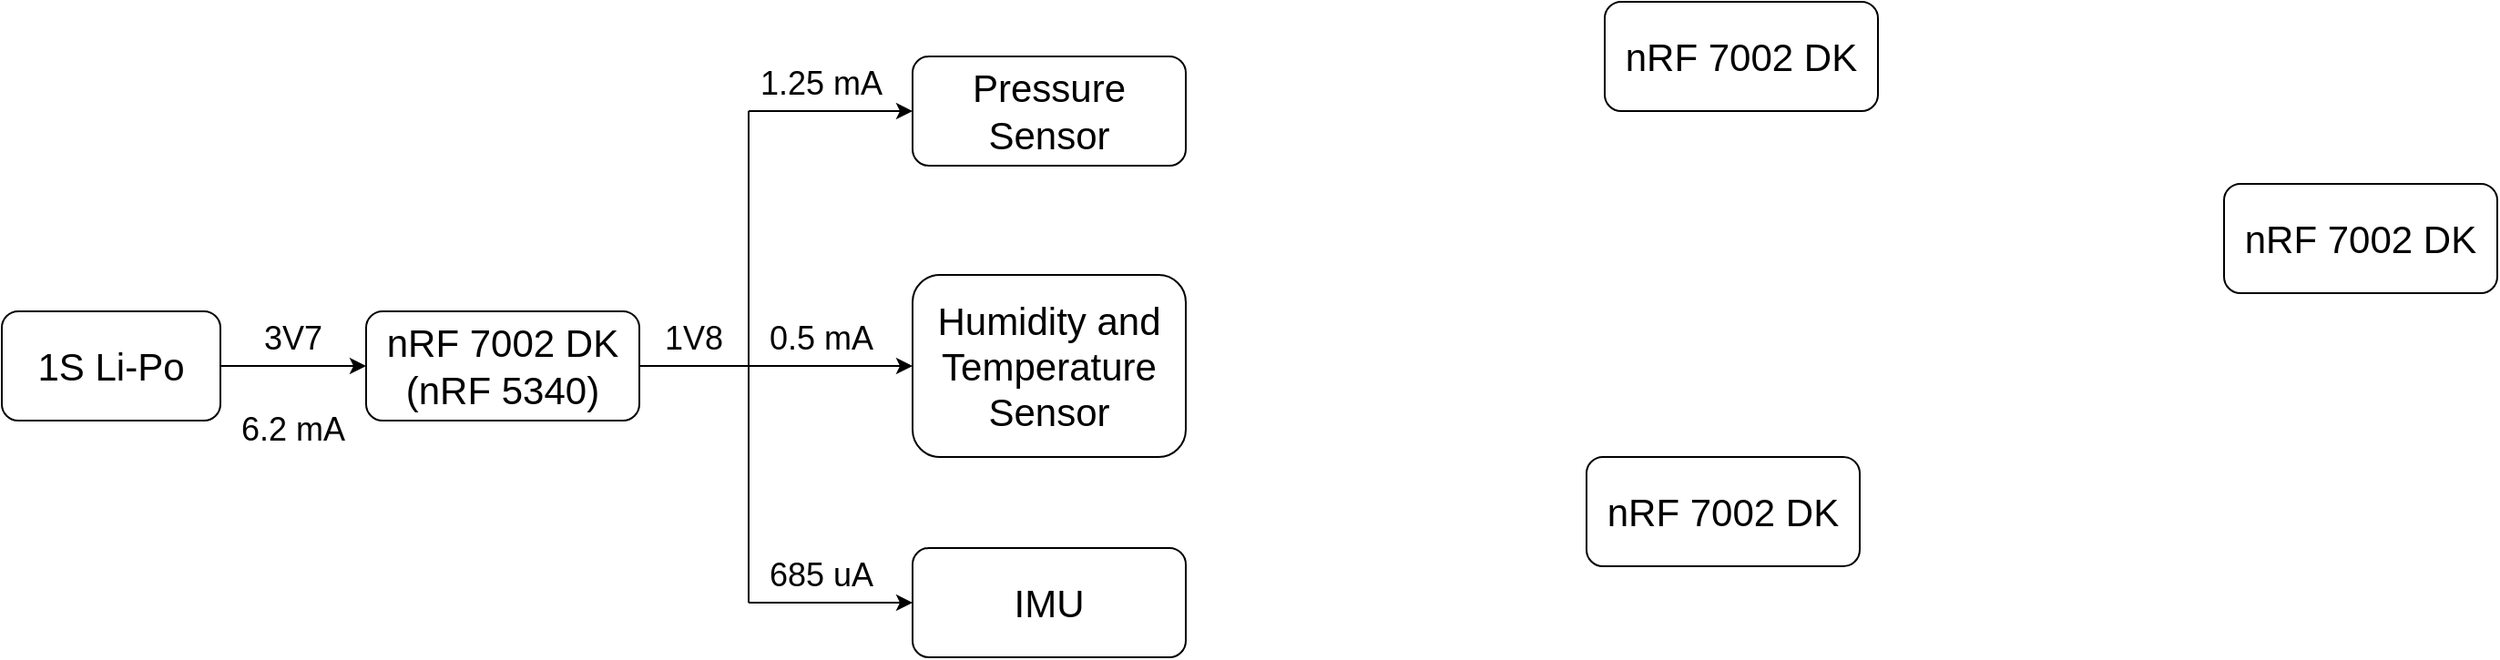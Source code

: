 <mxfile version="28.2.5">
  <diagram name="第 1 页" id="E2O9zqp3i6Xpa0Hee3S6">
    <mxGraphModel dx="815" dy="570" grid="1" gridSize="10" guides="1" tooltips="1" connect="1" arrows="1" fold="1" page="1" pageScale="1" pageWidth="827" pageHeight="1169" math="0" shadow="0">
      <root>
        <mxCell id="0" />
        <mxCell id="1" parent="0" />
        <mxCell id="bbcPa2-DJn3oHMA3QkiS-9" value="" style="edgeStyle=orthogonalEdgeStyle;rounded=0;orthogonalLoop=1;jettySize=auto;html=1;" edge="1" parent="1" source="bbcPa2-DJn3oHMA3QkiS-1" target="bbcPa2-DJn3oHMA3QkiS-2">
          <mxGeometry relative="1" as="geometry" />
        </mxCell>
        <mxCell id="bbcPa2-DJn3oHMA3QkiS-1" value="&lt;font style=&quot;font-size: 21px;&quot;&gt;1S Li-Po&lt;/font&gt;" style="rounded=1;whiteSpace=wrap;html=1;" vertex="1" parent="1">
          <mxGeometry x="30" y="220" width="120" height="60" as="geometry" />
        </mxCell>
        <mxCell id="bbcPa2-DJn3oHMA3QkiS-10" value="" style="edgeStyle=orthogonalEdgeStyle;rounded=0;orthogonalLoop=1;jettySize=auto;html=1;" edge="1" parent="1" source="bbcPa2-DJn3oHMA3QkiS-2" target="bbcPa2-DJn3oHMA3QkiS-5">
          <mxGeometry relative="1" as="geometry" />
        </mxCell>
        <mxCell id="bbcPa2-DJn3oHMA3QkiS-2" value="&lt;font style=&quot;font-size: 21px;&quot;&gt;nRF 7002 DK&lt;/font&gt;&lt;div&gt;&lt;font style=&quot;font-size: 21px;&quot;&gt;(nRF 5340)&lt;/font&gt;&lt;/div&gt;" style="rounded=1;whiteSpace=wrap;html=1;" vertex="1" parent="1">
          <mxGeometry x="230" y="220" width="150" height="60" as="geometry" />
        </mxCell>
        <mxCell id="bbcPa2-DJn3oHMA3QkiS-3" value="&lt;span style=&quot;font-size: 21px;&quot;&gt;Pressure Sensor&lt;/span&gt;" style="rounded=1;whiteSpace=wrap;html=1;" vertex="1" parent="1">
          <mxGeometry x="530" y="80" width="150" height="60" as="geometry" />
        </mxCell>
        <mxCell id="bbcPa2-DJn3oHMA3QkiS-4" value="&lt;font style=&quot;font-size: 21px;&quot;&gt;nRF 7002 DK&lt;/font&gt;" style="rounded=1;whiteSpace=wrap;html=1;" vertex="1" parent="1">
          <mxGeometry x="910" y="50" width="150" height="60" as="geometry" />
        </mxCell>
        <mxCell id="bbcPa2-DJn3oHMA3QkiS-5" value="&lt;font style=&quot;font-size: 21px;&quot;&gt;Humidity and Temperature Sensor&lt;/font&gt;" style="rounded=1;whiteSpace=wrap;html=1;" vertex="1" parent="1">
          <mxGeometry x="530" y="200" width="150" height="100" as="geometry" />
        </mxCell>
        <mxCell id="bbcPa2-DJn3oHMA3QkiS-6" value="&lt;font style=&quot;font-size: 21px;&quot;&gt;nRF 7002 DK&lt;/font&gt;" style="rounded=1;whiteSpace=wrap;html=1;" vertex="1" parent="1">
          <mxGeometry x="1250" y="150" width="150" height="60" as="geometry" />
        </mxCell>
        <mxCell id="bbcPa2-DJn3oHMA3QkiS-7" value="&lt;font style=&quot;font-size: 21px;&quot;&gt;nRF 7002 DK&lt;/font&gt;" style="rounded=1;whiteSpace=wrap;html=1;" vertex="1" parent="1">
          <mxGeometry x="900" y="300" width="150" height="60" as="geometry" />
        </mxCell>
        <mxCell id="bbcPa2-DJn3oHMA3QkiS-8" value="&lt;div&gt;&lt;span style=&quot;font-size: 21px; background-color: transparent; color: light-dark(rgb(0, 0, 0), rgb(255, 255, 255));&quot;&gt;IMU&lt;/span&gt;&lt;/div&gt;" style="rounded=1;whiteSpace=wrap;html=1;" vertex="1" parent="1">
          <mxGeometry x="530" y="350" width="150" height="60" as="geometry" />
        </mxCell>
        <mxCell id="bbcPa2-DJn3oHMA3QkiS-12" value="" style="endArrow=classic;html=1;rounded=0;entryX=0;entryY=0.5;entryDx=0;entryDy=0;" edge="1" parent="1" target="bbcPa2-DJn3oHMA3QkiS-3">
          <mxGeometry width="50" height="50" relative="1" as="geometry">
            <mxPoint x="440" y="110" as="sourcePoint" />
            <mxPoint x="440" y="240" as="targetPoint" />
            <Array as="points">
              <mxPoint x="460" y="110" />
            </Array>
          </mxGeometry>
        </mxCell>
        <mxCell id="bbcPa2-DJn3oHMA3QkiS-13" value="" style="endArrow=classic;html=1;rounded=0;entryX=0;entryY=0.5;entryDx=0;entryDy=0;" edge="1" parent="1" target="bbcPa2-DJn3oHMA3QkiS-8">
          <mxGeometry width="50" height="50" relative="1" as="geometry">
            <mxPoint x="440" y="380" as="sourcePoint" />
            <mxPoint x="440" y="240" as="targetPoint" />
          </mxGeometry>
        </mxCell>
        <mxCell id="bbcPa2-DJn3oHMA3QkiS-14" value="&lt;font style=&quot;font-size: 18px;&quot;&gt;3V7&lt;/font&gt;" style="text;html=1;align=center;verticalAlign=middle;whiteSpace=wrap;rounded=0;" vertex="1" parent="1">
          <mxGeometry x="160" y="220" width="60" height="30" as="geometry" />
        </mxCell>
        <mxCell id="bbcPa2-DJn3oHMA3QkiS-15" value="" style="endArrow=none;html=1;rounded=0;" edge="1" parent="1">
          <mxGeometry width="50" height="50" relative="1" as="geometry">
            <mxPoint x="440" y="110" as="sourcePoint" />
            <mxPoint x="440" y="250" as="targetPoint" />
          </mxGeometry>
        </mxCell>
        <mxCell id="bbcPa2-DJn3oHMA3QkiS-16" value="" style="endArrow=none;html=1;rounded=0;" edge="1" parent="1">
          <mxGeometry width="50" height="50" relative="1" as="geometry">
            <mxPoint x="440" y="250" as="sourcePoint" />
            <mxPoint x="440" y="380" as="targetPoint" />
          </mxGeometry>
        </mxCell>
        <mxCell id="bbcPa2-DJn3oHMA3QkiS-17" value="&lt;font style=&quot;font-size: 18px;&quot;&gt;1V8&lt;/font&gt;" style="text;html=1;align=center;verticalAlign=middle;whiteSpace=wrap;rounded=0;" vertex="1" parent="1">
          <mxGeometry x="380" y="220" width="60" height="30" as="geometry" />
        </mxCell>
        <mxCell id="bbcPa2-DJn3oHMA3QkiS-18" value="&lt;font style=&quot;font-size: 18px;&quot;&gt;1.25 mA&lt;/font&gt;" style="text;html=1;align=center;verticalAlign=middle;whiteSpace=wrap;rounded=0;" vertex="1" parent="1">
          <mxGeometry x="440" y="80" width="80" height="30" as="geometry" />
        </mxCell>
        <mxCell id="bbcPa2-DJn3oHMA3QkiS-19" value="&lt;font style=&quot;font-size: 18px;&quot;&gt;0.5 mA&lt;/font&gt;" style="text;html=1;align=center;verticalAlign=middle;whiteSpace=wrap;rounded=0;" vertex="1" parent="1">
          <mxGeometry x="440" y="220" width="80" height="30" as="geometry" />
        </mxCell>
        <mxCell id="bbcPa2-DJn3oHMA3QkiS-20" value="&lt;font style=&quot;font-size: 18px;&quot;&gt;685 uA&lt;/font&gt;" style="text;html=1;align=center;verticalAlign=middle;whiteSpace=wrap;rounded=0;" vertex="1" parent="1">
          <mxGeometry x="440" y="350" width="80" height="30" as="geometry" />
        </mxCell>
        <mxCell id="bbcPa2-DJn3oHMA3QkiS-21" value="&lt;font style=&quot;font-size: 18px;&quot;&gt;6.2 mA&lt;/font&gt;" style="text;html=1;align=center;verticalAlign=middle;whiteSpace=wrap;rounded=0;" vertex="1" parent="1">
          <mxGeometry x="160" y="270" width="60" height="30" as="geometry" />
        </mxCell>
      </root>
    </mxGraphModel>
  </diagram>
</mxfile>
